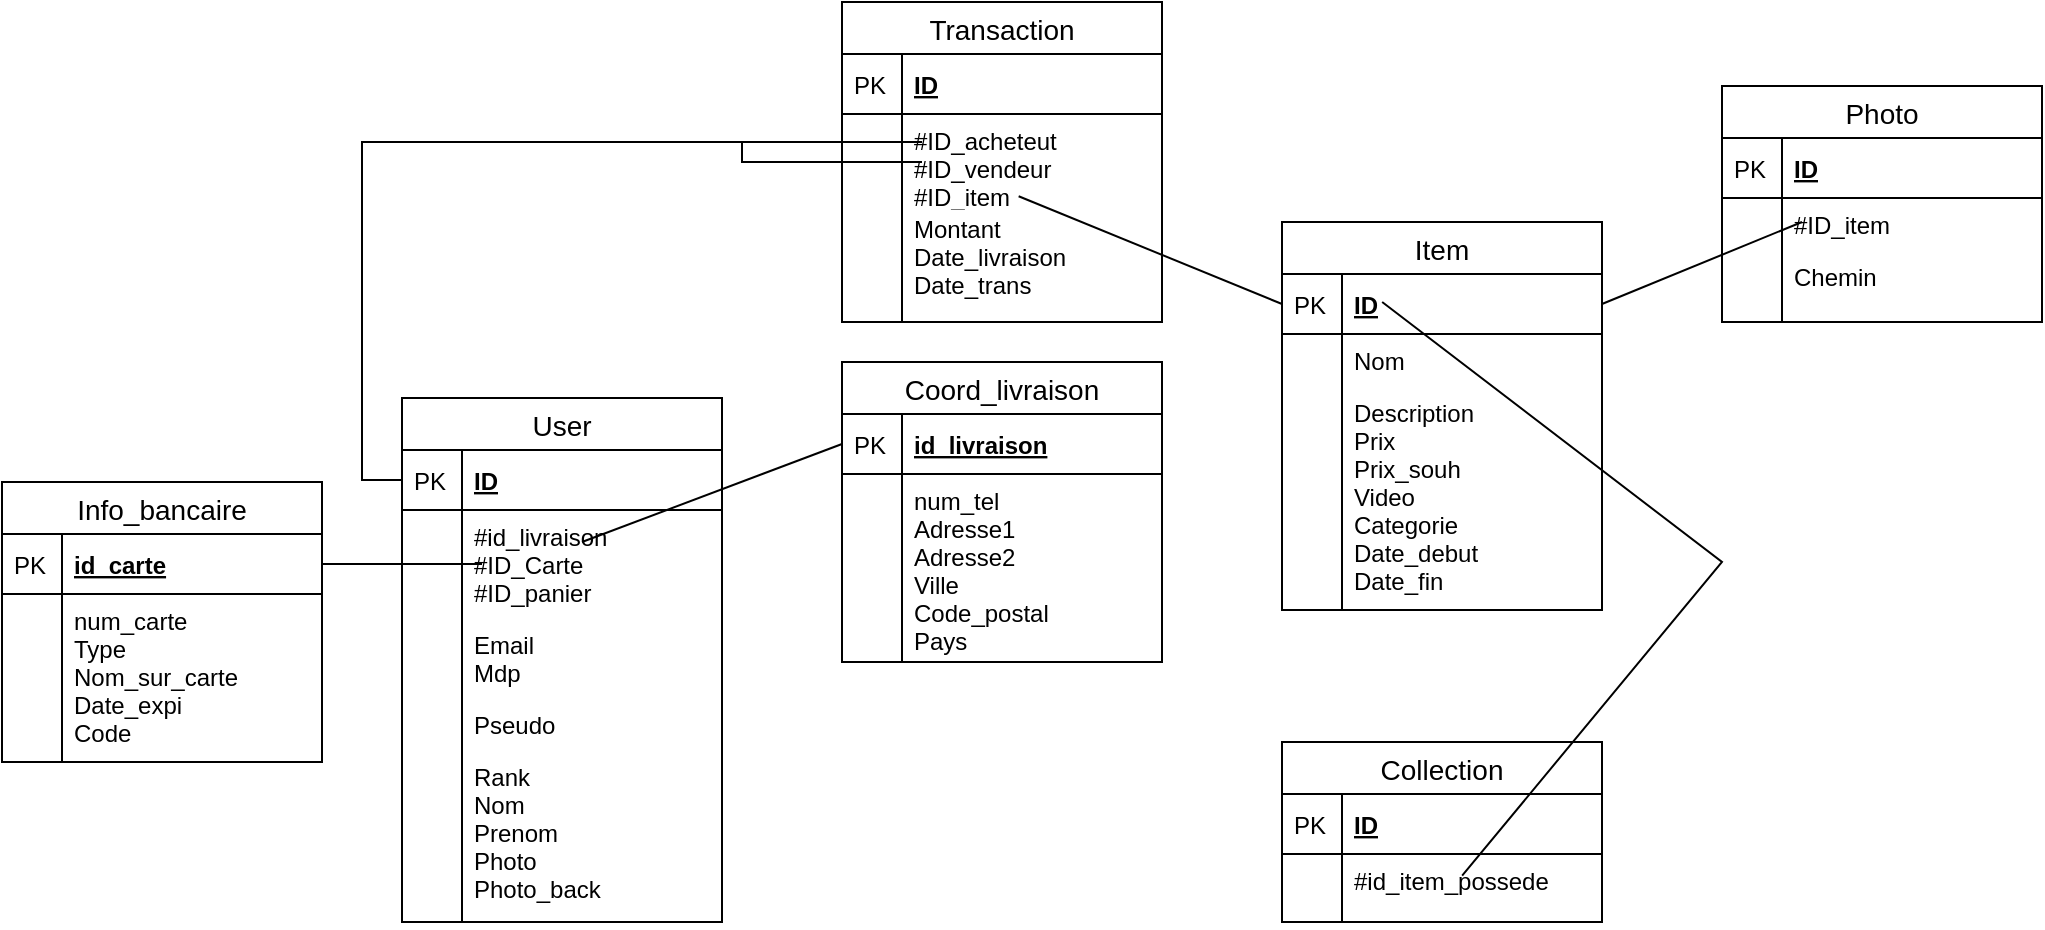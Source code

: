 <mxfile version="12.9.12" type="device"><diagram id="6aPr7XtnqUjokE1WsCqL" name="Page-1"><mxGraphModel dx="2212" dy="667" grid="1" gridSize="10" guides="1" tooltips="1" connect="1" arrows="1" fold="1" page="1" pageScale="1" pageWidth="827" pageHeight="1169" math="0" shadow="0"><root><mxCell id="0"/><mxCell id="1" parent="0"/><mxCell id="8wmU3dBc1L8OAaqI6Y9z-1" value="User" style="swimlane;fontStyle=0;childLayout=stackLayout;horizontal=1;startSize=26;horizontalStack=0;resizeParent=1;resizeParentMax=0;resizeLast=0;collapsible=1;marginBottom=0;align=center;fontSize=14;" parent="1" vertex="1"><mxGeometry x="120" y="238" width="160" height="262" as="geometry"><mxRectangle x="110" y="240" width="60" height="26" as="alternateBounds"/></mxGeometry></mxCell><mxCell id="8wmU3dBc1L8OAaqI6Y9z-2" value="ID" style="shape=partialRectangle;top=0;left=0;right=0;bottom=1;align=left;verticalAlign=middle;fillColor=none;spacingLeft=34;spacingRight=4;overflow=hidden;rotatable=0;points=[[0,0.5],[1,0.5]];portConstraint=eastwest;dropTarget=0;fontStyle=5;fontSize=12;" parent="8wmU3dBc1L8OAaqI6Y9z-1" vertex="1"><mxGeometry y="26" width="160" height="30" as="geometry"/></mxCell><mxCell id="8wmU3dBc1L8OAaqI6Y9z-3" value="PK" style="shape=partialRectangle;top=0;left=0;bottom=0;fillColor=none;align=left;verticalAlign=middle;spacingLeft=4;spacingRight=4;overflow=hidden;rotatable=0;points=[];portConstraint=eastwest;part=1;fontSize=12;" parent="8wmU3dBc1L8OAaqI6Y9z-2" vertex="1" connectable="0"><mxGeometry width="30" height="30" as="geometry"/></mxCell><mxCell id="8wmU3dBc1L8OAaqI6Y9z-4" value="#id_livraison&#10;#ID_Carte&#10;#ID_panier" style="shape=partialRectangle;top=0;left=0;right=0;bottom=0;align=left;verticalAlign=top;fillColor=none;spacingLeft=34;spacingRight=4;overflow=hidden;rotatable=0;points=[[0,0.5],[1,0.5]];portConstraint=eastwest;dropTarget=0;fontSize=12;" parent="8wmU3dBc1L8OAaqI6Y9z-1" vertex="1"><mxGeometry y="56" width="160" height="54" as="geometry"/></mxCell><mxCell id="8wmU3dBc1L8OAaqI6Y9z-5" value="" style="shape=partialRectangle;top=0;left=0;bottom=0;fillColor=none;align=left;verticalAlign=top;spacingLeft=4;spacingRight=4;overflow=hidden;rotatable=0;points=[];portConstraint=eastwest;part=1;fontSize=12;" parent="8wmU3dBc1L8OAaqI6Y9z-4" vertex="1" connectable="0"><mxGeometry width="30" height="54" as="geometry"/></mxCell><mxCell id="8wmU3dBc1L8OAaqI6Y9z-6" value="Email&#10;Mdp" style="shape=partialRectangle;top=0;left=0;right=0;bottom=0;align=left;verticalAlign=top;fillColor=none;spacingLeft=34;spacingRight=4;overflow=hidden;rotatable=0;points=[[0,0.5],[1,0.5]];portConstraint=eastwest;dropTarget=0;fontSize=12;" parent="8wmU3dBc1L8OAaqI6Y9z-1" vertex="1"><mxGeometry y="110" width="160" height="40" as="geometry"/></mxCell><mxCell id="8wmU3dBc1L8OAaqI6Y9z-7" value="" style="shape=partialRectangle;top=0;left=0;bottom=0;fillColor=none;align=left;verticalAlign=top;spacingLeft=4;spacingRight=4;overflow=hidden;rotatable=0;points=[];portConstraint=eastwest;part=1;fontSize=12;" parent="8wmU3dBc1L8OAaqI6Y9z-6" vertex="1" connectable="0"><mxGeometry width="30" height="40" as="geometry"/></mxCell><mxCell id="8wmU3dBc1L8OAaqI6Y9z-8" value="Pseudo" style="shape=partialRectangle;top=0;left=0;right=0;bottom=0;align=left;verticalAlign=top;fillColor=none;spacingLeft=34;spacingRight=4;overflow=hidden;rotatable=0;points=[[0,0.5],[1,0.5]];portConstraint=eastwest;dropTarget=0;fontSize=12;" parent="8wmU3dBc1L8OAaqI6Y9z-1" vertex="1"><mxGeometry y="150" width="160" height="26" as="geometry"/></mxCell><mxCell id="8wmU3dBc1L8OAaqI6Y9z-9" value="" style="shape=partialRectangle;top=0;left=0;bottom=0;fillColor=none;align=left;verticalAlign=top;spacingLeft=4;spacingRight=4;overflow=hidden;rotatable=0;points=[];portConstraint=eastwest;part=1;fontSize=12;" parent="8wmU3dBc1L8OAaqI6Y9z-8" vertex="1" connectable="0"><mxGeometry width="30" height="26" as="geometry"/></mxCell><mxCell id="8wmU3dBc1L8OAaqI6Y9z-10" value="Rank&#10;Nom&#10;Prenom&#10;Photo&#10;Photo_back" style="shape=partialRectangle;top=0;left=0;right=0;bottom=0;align=left;verticalAlign=top;fillColor=none;spacingLeft=34;spacingRight=4;overflow=hidden;rotatable=0;points=[[0,0.5],[1,0.5]];portConstraint=eastwest;dropTarget=0;fontSize=12;" parent="8wmU3dBc1L8OAaqI6Y9z-1" vertex="1"><mxGeometry y="176" width="160" height="86" as="geometry"/></mxCell><mxCell id="8wmU3dBc1L8OAaqI6Y9z-11" value="" style="shape=partialRectangle;top=0;left=0;bottom=0;fillColor=none;align=left;verticalAlign=top;spacingLeft=4;spacingRight=4;overflow=hidden;rotatable=0;points=[];portConstraint=eastwest;part=1;fontSize=12;" parent="8wmU3dBc1L8OAaqI6Y9z-10" vertex="1" connectable="0"><mxGeometry width="30" height="86" as="geometry"/></mxCell><mxCell id="8wmU3dBc1L8OAaqI6Y9z-69" value="Info_bancaire" style="swimlane;fontStyle=0;childLayout=stackLayout;horizontal=1;startSize=26;horizontalStack=0;resizeParent=1;resizeParentMax=0;resizeLast=0;collapsible=1;marginBottom=0;align=center;fontSize=14;" parent="1" vertex="1"><mxGeometry x="-80" y="280" width="160" height="140" as="geometry"><mxRectangle x="-90" y="523" width="120" height="26" as="alternateBounds"/></mxGeometry></mxCell><mxCell id="8wmU3dBc1L8OAaqI6Y9z-70" value="id_carte" style="shape=partialRectangle;top=0;left=0;right=0;bottom=1;align=left;verticalAlign=middle;fillColor=none;spacingLeft=34;spacingRight=4;overflow=hidden;rotatable=0;points=[[0,0.5],[1,0.5]];portConstraint=eastwest;dropTarget=0;fontStyle=5;fontSize=12;" parent="8wmU3dBc1L8OAaqI6Y9z-69" vertex="1"><mxGeometry y="26" width="160" height="30" as="geometry"/></mxCell><mxCell id="8wmU3dBc1L8OAaqI6Y9z-71" value="PK" style="shape=partialRectangle;top=0;left=0;bottom=0;fillColor=none;align=left;verticalAlign=middle;spacingLeft=4;spacingRight=4;overflow=hidden;rotatable=0;points=[];portConstraint=eastwest;part=1;fontSize=12;" parent="8wmU3dBc1L8OAaqI6Y9z-70" vertex="1" connectable="0"><mxGeometry width="30" height="30" as="geometry"/></mxCell><mxCell id="8wmU3dBc1L8OAaqI6Y9z-72" value="num_carte&#10;Type&#10;Nom_sur_carte&#10;Date_expi&#10;Code" style="shape=partialRectangle;top=0;left=0;right=0;bottom=0;align=left;verticalAlign=top;fillColor=none;spacingLeft=34;spacingRight=4;overflow=hidden;rotatable=0;points=[[0,0.5],[1,0.5]];portConstraint=eastwest;dropTarget=0;fontSize=12;" parent="8wmU3dBc1L8OAaqI6Y9z-69" vertex="1"><mxGeometry y="56" width="160" height="84" as="geometry"/></mxCell><mxCell id="8wmU3dBc1L8OAaqI6Y9z-73" value="" style="shape=partialRectangle;top=0;left=0;bottom=0;fillColor=none;align=left;verticalAlign=top;spacingLeft=4;spacingRight=4;overflow=hidden;rotatable=0;points=[];portConstraint=eastwest;part=1;fontSize=12;" parent="8wmU3dBc1L8OAaqI6Y9z-72" vertex="1" connectable="0"><mxGeometry width="30" height="84" as="geometry"/></mxCell><mxCell id="8wmU3dBc1L8OAaqI6Y9z-12" value="Item" style="swimlane;fontStyle=0;childLayout=stackLayout;horizontal=1;startSize=26;horizontalStack=0;resizeParent=1;resizeParentMax=0;resizeLast=0;collapsible=1;marginBottom=0;align=center;fontSize=14;" parent="1" vertex="1"><mxGeometry x="560" y="150" width="160" height="194" as="geometry"><mxRectangle x="410" y="70" width="60" height="26" as="alternateBounds"/></mxGeometry></mxCell><mxCell id="8wmU3dBc1L8OAaqI6Y9z-13" value="ID" style="shape=partialRectangle;top=0;left=0;right=0;bottom=1;align=left;verticalAlign=middle;fillColor=none;spacingLeft=34;spacingRight=4;overflow=hidden;rotatable=0;points=[[0,0.5],[1,0.5]];portConstraint=eastwest;dropTarget=0;fontStyle=5;fontSize=12;" parent="8wmU3dBc1L8OAaqI6Y9z-12" vertex="1"><mxGeometry y="26" width="160" height="30" as="geometry"/></mxCell><mxCell id="8wmU3dBc1L8OAaqI6Y9z-14" value="PK" style="shape=partialRectangle;top=0;left=0;bottom=0;fillColor=none;align=left;verticalAlign=middle;spacingLeft=4;spacingRight=4;overflow=hidden;rotatable=0;points=[];portConstraint=eastwest;part=1;fontSize=12;" parent="8wmU3dBc1L8OAaqI6Y9z-13" vertex="1" connectable="0"><mxGeometry width="30" height="30" as="geometry"/></mxCell><mxCell id="8wmU3dBc1L8OAaqI6Y9z-17" value="Nom" style="shape=partialRectangle;top=0;left=0;right=0;bottom=0;align=left;verticalAlign=top;fillColor=none;spacingLeft=34;spacingRight=4;overflow=hidden;rotatable=0;points=[[0,0.5],[1,0.5]];portConstraint=eastwest;dropTarget=0;fontSize=12;" parent="8wmU3dBc1L8OAaqI6Y9z-12" vertex="1"><mxGeometry y="56" width="160" height="26" as="geometry"/></mxCell><mxCell id="8wmU3dBc1L8OAaqI6Y9z-18" value="" style="shape=partialRectangle;top=0;left=0;bottom=0;fillColor=none;align=left;verticalAlign=top;spacingLeft=4;spacingRight=4;overflow=hidden;rotatable=0;points=[];portConstraint=eastwest;part=1;fontSize=12;" parent="8wmU3dBc1L8OAaqI6Y9z-17" vertex="1" connectable="0"><mxGeometry width="30" height="26" as="geometry"/></mxCell><mxCell id="8wmU3dBc1L8OAaqI6Y9z-19" value="Description&#10;Prix&#10;Prix_souh&#10;Video&#10;Categorie&#10;Date_debut&#10;Date_fin" style="shape=partialRectangle;top=0;left=0;right=0;bottom=0;align=left;verticalAlign=top;fillColor=none;spacingLeft=34;spacingRight=4;overflow=hidden;rotatable=0;points=[[0,0.5],[1,0.5]];portConstraint=eastwest;dropTarget=0;fontSize=12;" parent="8wmU3dBc1L8OAaqI6Y9z-12" vertex="1"><mxGeometry y="82" width="160" height="102" as="geometry"/></mxCell><mxCell id="8wmU3dBc1L8OAaqI6Y9z-20" value="" style="shape=partialRectangle;top=0;left=0;bottom=0;fillColor=none;align=left;verticalAlign=top;spacingLeft=4;spacingRight=4;overflow=hidden;rotatable=0;points=[];portConstraint=eastwest;part=1;fontSize=12;" parent="8wmU3dBc1L8OAaqI6Y9z-19" vertex="1" connectable="0"><mxGeometry width="30" height="102.0" as="geometry"/></mxCell><mxCell id="8wmU3dBc1L8OAaqI6Y9z-21" value="" style="shape=partialRectangle;top=0;left=0;right=0;bottom=0;align=left;verticalAlign=top;fillColor=none;spacingLeft=34;spacingRight=4;overflow=hidden;rotatable=0;points=[[0,0.5],[1,0.5]];portConstraint=eastwest;dropTarget=0;fontSize=12;" parent="8wmU3dBc1L8OAaqI6Y9z-12" vertex="1"><mxGeometry y="184" width="160" height="10" as="geometry"/></mxCell><mxCell id="8wmU3dBc1L8OAaqI6Y9z-22" value="" style="shape=partialRectangle;top=0;left=0;bottom=0;fillColor=none;align=left;verticalAlign=top;spacingLeft=4;spacingRight=4;overflow=hidden;rotatable=0;points=[];portConstraint=eastwest;part=1;fontSize=12;" parent="8wmU3dBc1L8OAaqI6Y9z-21" vertex="1" connectable="0"><mxGeometry width="30" height="10" as="geometry"/></mxCell><mxCell id="8wmU3dBc1L8OAaqI6Y9z-25" value="Transaction" style="swimlane;fontStyle=0;childLayout=stackLayout;horizontal=1;startSize=26;horizontalStack=0;resizeParent=1;resizeParentMax=0;resizeLast=0;collapsible=1;marginBottom=0;align=center;fontSize=14;" parent="1" vertex="1"><mxGeometry x="340" y="40" width="160" height="160" as="geometry"><mxRectangle x="110" y="50" width="110" height="26" as="alternateBounds"/></mxGeometry></mxCell><mxCell id="8wmU3dBc1L8OAaqI6Y9z-26" value="ID" style="shape=partialRectangle;top=0;left=0;right=0;bottom=1;align=left;verticalAlign=middle;fillColor=none;spacingLeft=34;spacingRight=4;overflow=hidden;rotatable=0;points=[[0,0.5],[1,0.5]];portConstraint=eastwest;dropTarget=0;fontStyle=5;fontSize=12;" parent="8wmU3dBc1L8OAaqI6Y9z-25" vertex="1"><mxGeometry y="26" width="160" height="30" as="geometry"/></mxCell><mxCell id="8wmU3dBc1L8OAaqI6Y9z-27" value="PK" style="shape=partialRectangle;top=0;left=0;bottom=0;fillColor=none;align=left;verticalAlign=middle;spacingLeft=4;spacingRight=4;overflow=hidden;rotatable=0;points=[];portConstraint=eastwest;part=1;fontSize=12;" parent="8wmU3dBc1L8OAaqI6Y9z-26" vertex="1" connectable="0"><mxGeometry width="30" height="30" as="geometry"/></mxCell><mxCell id="8wmU3dBc1L8OAaqI6Y9z-28" value="#ID_acheteut&#10;#ID_vendeur&#10;#ID_item" style="shape=partialRectangle;top=0;left=0;right=0;bottom=0;align=left;verticalAlign=top;fillColor=none;spacingLeft=34;spacingRight=4;overflow=hidden;rotatable=0;points=[[0,0.5],[1,0.5]];portConstraint=eastwest;dropTarget=0;fontSize=12;" parent="8wmU3dBc1L8OAaqI6Y9z-25" vertex="1"><mxGeometry y="56" width="160" height="44" as="geometry"/></mxCell><mxCell id="8wmU3dBc1L8OAaqI6Y9z-29" value="" style="shape=partialRectangle;top=0;left=0;bottom=0;fillColor=none;align=left;verticalAlign=top;spacingLeft=4;spacingRight=4;overflow=hidden;rotatable=0;points=[];portConstraint=eastwest;part=1;fontSize=12;" parent="8wmU3dBc1L8OAaqI6Y9z-28" vertex="1" connectable="0"><mxGeometry width="30" height="44" as="geometry"/></mxCell><mxCell id="8wmU3dBc1L8OAaqI6Y9z-30" value="Montant&#10;Date_livraison&#10;Date_trans" style="shape=partialRectangle;top=0;left=0;right=0;bottom=0;align=left;verticalAlign=top;fillColor=none;spacingLeft=34;spacingRight=4;overflow=hidden;rotatable=0;points=[[0,0.5],[1,0.5]];portConstraint=eastwest;dropTarget=0;fontSize=12;" parent="8wmU3dBc1L8OAaqI6Y9z-25" vertex="1"><mxGeometry y="100" width="160" height="50" as="geometry"/></mxCell><mxCell id="8wmU3dBc1L8OAaqI6Y9z-31" value="" style="shape=partialRectangle;top=0;left=0;bottom=0;fillColor=none;align=left;verticalAlign=top;spacingLeft=4;spacingRight=4;overflow=hidden;rotatable=0;points=[];portConstraint=eastwest;part=1;fontSize=12;" parent="8wmU3dBc1L8OAaqI6Y9z-30" vertex="1" connectable="0"><mxGeometry width="30" height="50" as="geometry"/></mxCell><mxCell id="8wmU3dBc1L8OAaqI6Y9z-34" value="" style="shape=partialRectangle;top=0;left=0;right=0;bottom=0;align=left;verticalAlign=top;fillColor=none;spacingLeft=34;spacingRight=4;overflow=hidden;rotatable=0;points=[[0,0.5],[1,0.5]];portConstraint=eastwest;dropTarget=0;fontSize=12;" parent="8wmU3dBc1L8OAaqI6Y9z-25" vertex="1"><mxGeometry y="150" width="160" height="10" as="geometry"/></mxCell><mxCell id="8wmU3dBc1L8OAaqI6Y9z-35" value="" style="shape=partialRectangle;top=0;left=0;bottom=0;fillColor=none;align=left;verticalAlign=top;spacingLeft=4;spacingRight=4;overflow=hidden;rotatable=0;points=[];portConstraint=eastwest;part=1;fontSize=12;" parent="8wmU3dBc1L8OAaqI6Y9z-34" vertex="1" connectable="0"><mxGeometry width="30" height="10" as="geometry"/></mxCell><mxCell id="8wmU3dBc1L8OAaqI6Y9z-47" value="Collection" style="swimlane;fontStyle=0;childLayout=stackLayout;horizontal=1;startSize=26;horizontalStack=0;resizeParent=1;resizeParentMax=0;resizeLast=0;collapsible=1;marginBottom=0;align=center;fontSize=14;" parent="1" vertex="1"><mxGeometry x="560" y="410" width="160" height="90" as="geometry"><mxRectangle x="580" y="460" width="70" height="26" as="alternateBounds"/></mxGeometry></mxCell><mxCell id="8wmU3dBc1L8OAaqI6Y9z-48" value="ID" style="shape=partialRectangle;top=0;left=0;right=0;bottom=1;align=left;verticalAlign=middle;fillColor=none;spacingLeft=34;spacingRight=4;overflow=hidden;rotatable=0;points=[[0,0.5],[1,0.5]];portConstraint=eastwest;dropTarget=0;fontStyle=5;fontSize=12;" parent="8wmU3dBc1L8OAaqI6Y9z-47" vertex="1"><mxGeometry y="26" width="160" height="30" as="geometry"/></mxCell><mxCell id="8wmU3dBc1L8OAaqI6Y9z-49" value="PK" style="shape=partialRectangle;top=0;left=0;bottom=0;fillColor=none;align=left;verticalAlign=middle;spacingLeft=4;spacingRight=4;overflow=hidden;rotatable=0;points=[];portConstraint=eastwest;part=1;fontSize=12;" parent="8wmU3dBc1L8OAaqI6Y9z-48" vertex="1" connectable="0"><mxGeometry width="30" height="30" as="geometry"/></mxCell><mxCell id="8wmU3dBc1L8OAaqI6Y9z-50" value="#id_item_possede" style="shape=partialRectangle;top=0;left=0;right=0;bottom=0;align=left;verticalAlign=top;fillColor=none;spacingLeft=34;spacingRight=4;overflow=hidden;rotatable=0;points=[[0,0.5],[1,0.5]];portConstraint=eastwest;dropTarget=0;fontSize=12;" parent="8wmU3dBc1L8OAaqI6Y9z-47" vertex="1"><mxGeometry y="56" width="160" height="34" as="geometry"/></mxCell><mxCell id="8wmU3dBc1L8OAaqI6Y9z-51" value="" style="shape=partialRectangle;top=0;left=0;bottom=0;fillColor=none;align=left;verticalAlign=top;spacingLeft=4;spacingRight=4;overflow=hidden;rotatable=0;points=[];portConstraint=eastwest;part=1;fontSize=12;" parent="8wmU3dBc1L8OAaqI6Y9z-50" vertex="1" connectable="0"><mxGeometry width="30" height="34" as="geometry"/></mxCell><mxCell id="8wmU3dBc1L8OAaqI6Y9z-80" value="" style="endArrow=none;html=1;rounded=0;exitX=1;exitY=0.5;exitDx=0;exitDy=0;entryX=0.25;entryY=0.5;entryDx=0;entryDy=0;entryPerimeter=0;" parent="1" source="8wmU3dBc1L8OAaqI6Y9z-70" target="8wmU3dBc1L8OAaqI6Y9z-4" edge="1"><mxGeometry relative="1" as="geometry"><mxPoint x="-50" y="450" as="sourcePoint"/><mxPoint x="110" y="330" as="targetPoint"/></mxGeometry></mxCell><mxCell id="8wmU3dBc1L8OAaqI6Y9z-84" value="" style="endArrow=none;html=1;rounded=0;entryX=0;entryY=0.5;entryDx=0;entryDy=0;" parent="1" target="8wmU3dBc1L8OAaqI6Y9z-59" edge="1"><mxGeometry relative="1" as="geometry"><mxPoint x="210" y="310" as="sourcePoint"/><mxPoint x="300" y="180" as="targetPoint"/></mxGeometry></mxCell><mxCell id="8wmU3dBc1L8OAaqI6Y9z-36" value="Photo" style="swimlane;fontStyle=0;childLayout=stackLayout;horizontal=1;startSize=26;horizontalStack=0;resizeParent=1;resizeParentMax=0;resizeLast=0;collapsible=1;marginBottom=0;align=center;fontSize=14;" parent="1" vertex="1"><mxGeometry x="780" y="82" width="160" height="118" as="geometry"><mxRectangle x="650" y="80" width="70" height="26" as="alternateBounds"/></mxGeometry></mxCell><mxCell id="8wmU3dBc1L8OAaqI6Y9z-37" value="ID" style="shape=partialRectangle;top=0;left=0;right=0;bottom=1;align=left;verticalAlign=middle;fillColor=none;spacingLeft=34;spacingRight=4;overflow=hidden;rotatable=0;points=[[0,0.5],[1,0.5]];portConstraint=eastwest;dropTarget=0;fontStyle=5;fontSize=12;" parent="8wmU3dBc1L8OAaqI6Y9z-36" vertex="1"><mxGeometry y="26" width="160" height="30" as="geometry"/></mxCell><mxCell id="8wmU3dBc1L8OAaqI6Y9z-38" value="PK" style="shape=partialRectangle;top=0;left=0;bottom=0;fillColor=none;align=left;verticalAlign=middle;spacingLeft=4;spacingRight=4;overflow=hidden;rotatable=0;points=[];portConstraint=eastwest;part=1;fontSize=12;" parent="8wmU3dBc1L8OAaqI6Y9z-37" vertex="1" connectable="0"><mxGeometry width="30" height="30" as="geometry"/></mxCell><mxCell id="8wmU3dBc1L8OAaqI6Y9z-39" value="#ID_item" style="shape=partialRectangle;top=0;left=0;right=0;bottom=0;align=left;verticalAlign=top;fillColor=none;spacingLeft=34;spacingRight=4;overflow=hidden;rotatable=0;points=[[0,0.5],[1,0.5]];portConstraint=eastwest;dropTarget=0;fontSize=12;" parent="8wmU3dBc1L8OAaqI6Y9z-36" vertex="1"><mxGeometry y="56" width="160" height="26" as="geometry"/></mxCell><mxCell id="8wmU3dBc1L8OAaqI6Y9z-40" value="" style="shape=partialRectangle;top=0;left=0;bottom=0;fillColor=none;align=left;verticalAlign=top;spacingLeft=4;spacingRight=4;overflow=hidden;rotatable=0;points=[];portConstraint=eastwest;part=1;fontSize=12;" parent="8wmU3dBc1L8OAaqI6Y9z-39" vertex="1" connectable="0"><mxGeometry width="30" height="26" as="geometry"/></mxCell><mxCell id="8wmU3dBc1L8OAaqI6Y9z-41" value="Chemin" style="shape=partialRectangle;top=0;left=0;right=0;bottom=0;align=left;verticalAlign=top;fillColor=none;spacingLeft=34;spacingRight=4;overflow=hidden;rotatable=0;points=[[0,0.5],[1,0.5]];portConstraint=eastwest;dropTarget=0;fontSize=12;" parent="8wmU3dBc1L8OAaqI6Y9z-36" vertex="1"><mxGeometry y="82" width="160" height="26" as="geometry"/></mxCell><mxCell id="8wmU3dBc1L8OAaqI6Y9z-42" value="" style="shape=partialRectangle;top=0;left=0;bottom=0;fillColor=none;align=left;verticalAlign=top;spacingLeft=4;spacingRight=4;overflow=hidden;rotatable=0;points=[];portConstraint=eastwest;part=1;fontSize=12;" parent="8wmU3dBc1L8OAaqI6Y9z-41" vertex="1" connectable="0"><mxGeometry width="30" height="26" as="geometry"/></mxCell><mxCell id="8wmU3dBc1L8OAaqI6Y9z-45" value="" style="shape=partialRectangle;top=0;left=0;right=0;bottom=0;align=left;verticalAlign=top;fillColor=none;spacingLeft=34;spacingRight=4;overflow=hidden;rotatable=0;points=[[0,0.5],[1,0.5]];portConstraint=eastwest;dropTarget=0;fontSize=12;" parent="8wmU3dBc1L8OAaqI6Y9z-36" vertex="1"><mxGeometry y="108" width="160" height="10" as="geometry"/></mxCell><mxCell id="8wmU3dBc1L8OAaqI6Y9z-46" value="" style="shape=partialRectangle;top=0;left=0;bottom=0;fillColor=none;align=left;verticalAlign=top;spacingLeft=4;spacingRight=4;overflow=hidden;rotatable=0;points=[];portConstraint=eastwest;part=1;fontSize=12;" parent="8wmU3dBc1L8OAaqI6Y9z-45" vertex="1" connectable="0"><mxGeometry width="30" height="10" as="geometry"/></mxCell><mxCell id="8wmU3dBc1L8OAaqI6Y9z-85" value="" style="endArrow=none;html=1;rounded=0;exitX=0.563;exitY=0.318;exitDx=0;exitDy=0;exitPerimeter=0;entryX=0.313;entryY=0.467;entryDx=0;entryDy=0;entryPerimeter=0;" parent="1" source="8wmU3dBc1L8OAaqI6Y9z-50" target="8wmU3dBc1L8OAaqI6Y9z-13" edge="1"><mxGeometry relative="1" as="geometry"><mxPoint x="790" y="370" as="sourcePoint"/><mxPoint x="650" y="220" as="targetPoint"/><Array as="points"><mxPoint x="780" y="320"/></Array></mxGeometry></mxCell><mxCell id="8wmU3dBc1L8OAaqI6Y9z-86" value="" style="endArrow=none;html=1;rounded=0;entryX=0.25;entryY=0.462;entryDx=0;entryDy=0;exitX=1;exitY=0.5;exitDx=0;exitDy=0;entryPerimeter=0;" parent="1" source="8wmU3dBc1L8OAaqI6Y9z-13" target="8wmU3dBc1L8OAaqI6Y9z-39" edge="1"><mxGeometry relative="1" as="geometry"><mxPoint x="620" y="50" as="sourcePoint"/><mxPoint x="780" y="50" as="targetPoint"/></mxGeometry></mxCell><mxCell id="8wmU3dBc1L8OAaqI6Y9z-87" value="" style="endArrow=none;html=1;rounded=0;exitX=0.552;exitY=-0.058;exitDx=0;exitDy=0;exitPerimeter=0;entryX=0;entryY=0.5;entryDx=0;entryDy=0;" parent="1" source="8wmU3dBc1L8OAaqI6Y9z-30" target="8wmU3dBc1L8OAaqI6Y9z-13" edge="1"><mxGeometry relative="1" as="geometry"><mxPoint x="550" y="80" as="sourcePoint"/><mxPoint x="710" y="80" as="targetPoint"/></mxGeometry></mxCell><mxCell id="8wmU3dBc1L8OAaqI6Y9z-88" value="" style="endArrow=none;html=1;rounded=0;entryX=0.25;entryY=0.318;entryDx=0;entryDy=0;entryPerimeter=0;exitX=0;exitY=0.5;exitDx=0;exitDy=0;" parent="1" source="8wmU3dBc1L8OAaqI6Y9z-2" target="8wmU3dBc1L8OAaqI6Y9z-28" edge="1"><mxGeometry relative="1" as="geometry"><mxPoint x="100" y="280" as="sourcePoint"/><mxPoint x="250" y="130" as="targetPoint"/><Array as="points"><mxPoint x="100" y="279"/><mxPoint x="100" y="110"/></Array></mxGeometry></mxCell><mxCell id="8wmU3dBc1L8OAaqI6Y9z-90" value="" style="endArrow=none;html=1;rounded=0;entryX=0.25;entryY=0.545;entryDx=0;entryDy=0;entryPerimeter=0;" parent="1" target="8wmU3dBc1L8OAaqI6Y9z-28" edge="1"><mxGeometry relative="1" as="geometry"><mxPoint x="290" y="110" as="sourcePoint"/><mxPoint x="300" y="60" as="targetPoint"/><Array as="points"><mxPoint x="290" y="120"/></Array></mxGeometry></mxCell><mxCell id="8wmU3dBc1L8OAaqI6Y9z-58" value="Coord_livraison" style="swimlane;fontStyle=0;childLayout=stackLayout;horizontal=1;startSize=26;horizontalStack=0;resizeParent=1;resizeParentMax=0;resizeLast=0;collapsible=1;marginBottom=0;align=center;fontSize=14;" parent="1" vertex="1"><mxGeometry x="340" y="220" width="160" height="150" as="geometry"><mxRectangle x="360" y="500" width="130" height="26" as="alternateBounds"/></mxGeometry></mxCell><mxCell id="8wmU3dBc1L8OAaqI6Y9z-59" value="id_livraison" style="shape=partialRectangle;top=0;left=0;right=0;bottom=1;align=left;verticalAlign=middle;fillColor=none;spacingLeft=34;spacingRight=4;overflow=hidden;rotatable=0;points=[[0,0.5],[1,0.5]];portConstraint=eastwest;dropTarget=0;fontStyle=5;fontSize=12;" parent="8wmU3dBc1L8OAaqI6Y9z-58" vertex="1"><mxGeometry y="26" width="160" height="30" as="geometry"/></mxCell><mxCell id="8wmU3dBc1L8OAaqI6Y9z-60" value="PK" style="shape=partialRectangle;top=0;left=0;bottom=0;fillColor=none;align=left;verticalAlign=middle;spacingLeft=4;spacingRight=4;overflow=hidden;rotatable=0;points=[];portConstraint=eastwest;part=1;fontSize=12;" parent="8wmU3dBc1L8OAaqI6Y9z-59" vertex="1" connectable="0"><mxGeometry width="30" height="30" as="geometry"/></mxCell><mxCell id="8wmU3dBc1L8OAaqI6Y9z-61" value="num_tel&#10;Adresse1&#10;Adresse2&#10;Ville&#10;Code_postal&#10;Pays" style="shape=partialRectangle;top=0;left=0;right=0;bottom=0;align=left;verticalAlign=top;fillColor=none;spacingLeft=34;spacingRight=4;overflow=hidden;rotatable=0;points=[[0,0.5],[1,0.5]];portConstraint=eastwest;dropTarget=0;fontSize=12;" parent="8wmU3dBc1L8OAaqI6Y9z-58" vertex="1"><mxGeometry y="56" width="160" height="94" as="geometry"/></mxCell><mxCell id="8wmU3dBc1L8OAaqI6Y9z-62" value="" style="shape=partialRectangle;top=0;left=0;bottom=0;fillColor=none;align=left;verticalAlign=top;spacingLeft=4;spacingRight=4;overflow=hidden;rotatable=0;points=[];portConstraint=eastwest;part=1;fontSize=12;" parent="8wmU3dBc1L8OAaqI6Y9z-61" vertex="1" connectable="0"><mxGeometry width="30" height="94" as="geometry"/></mxCell></root></mxGraphModel></diagram></mxfile>